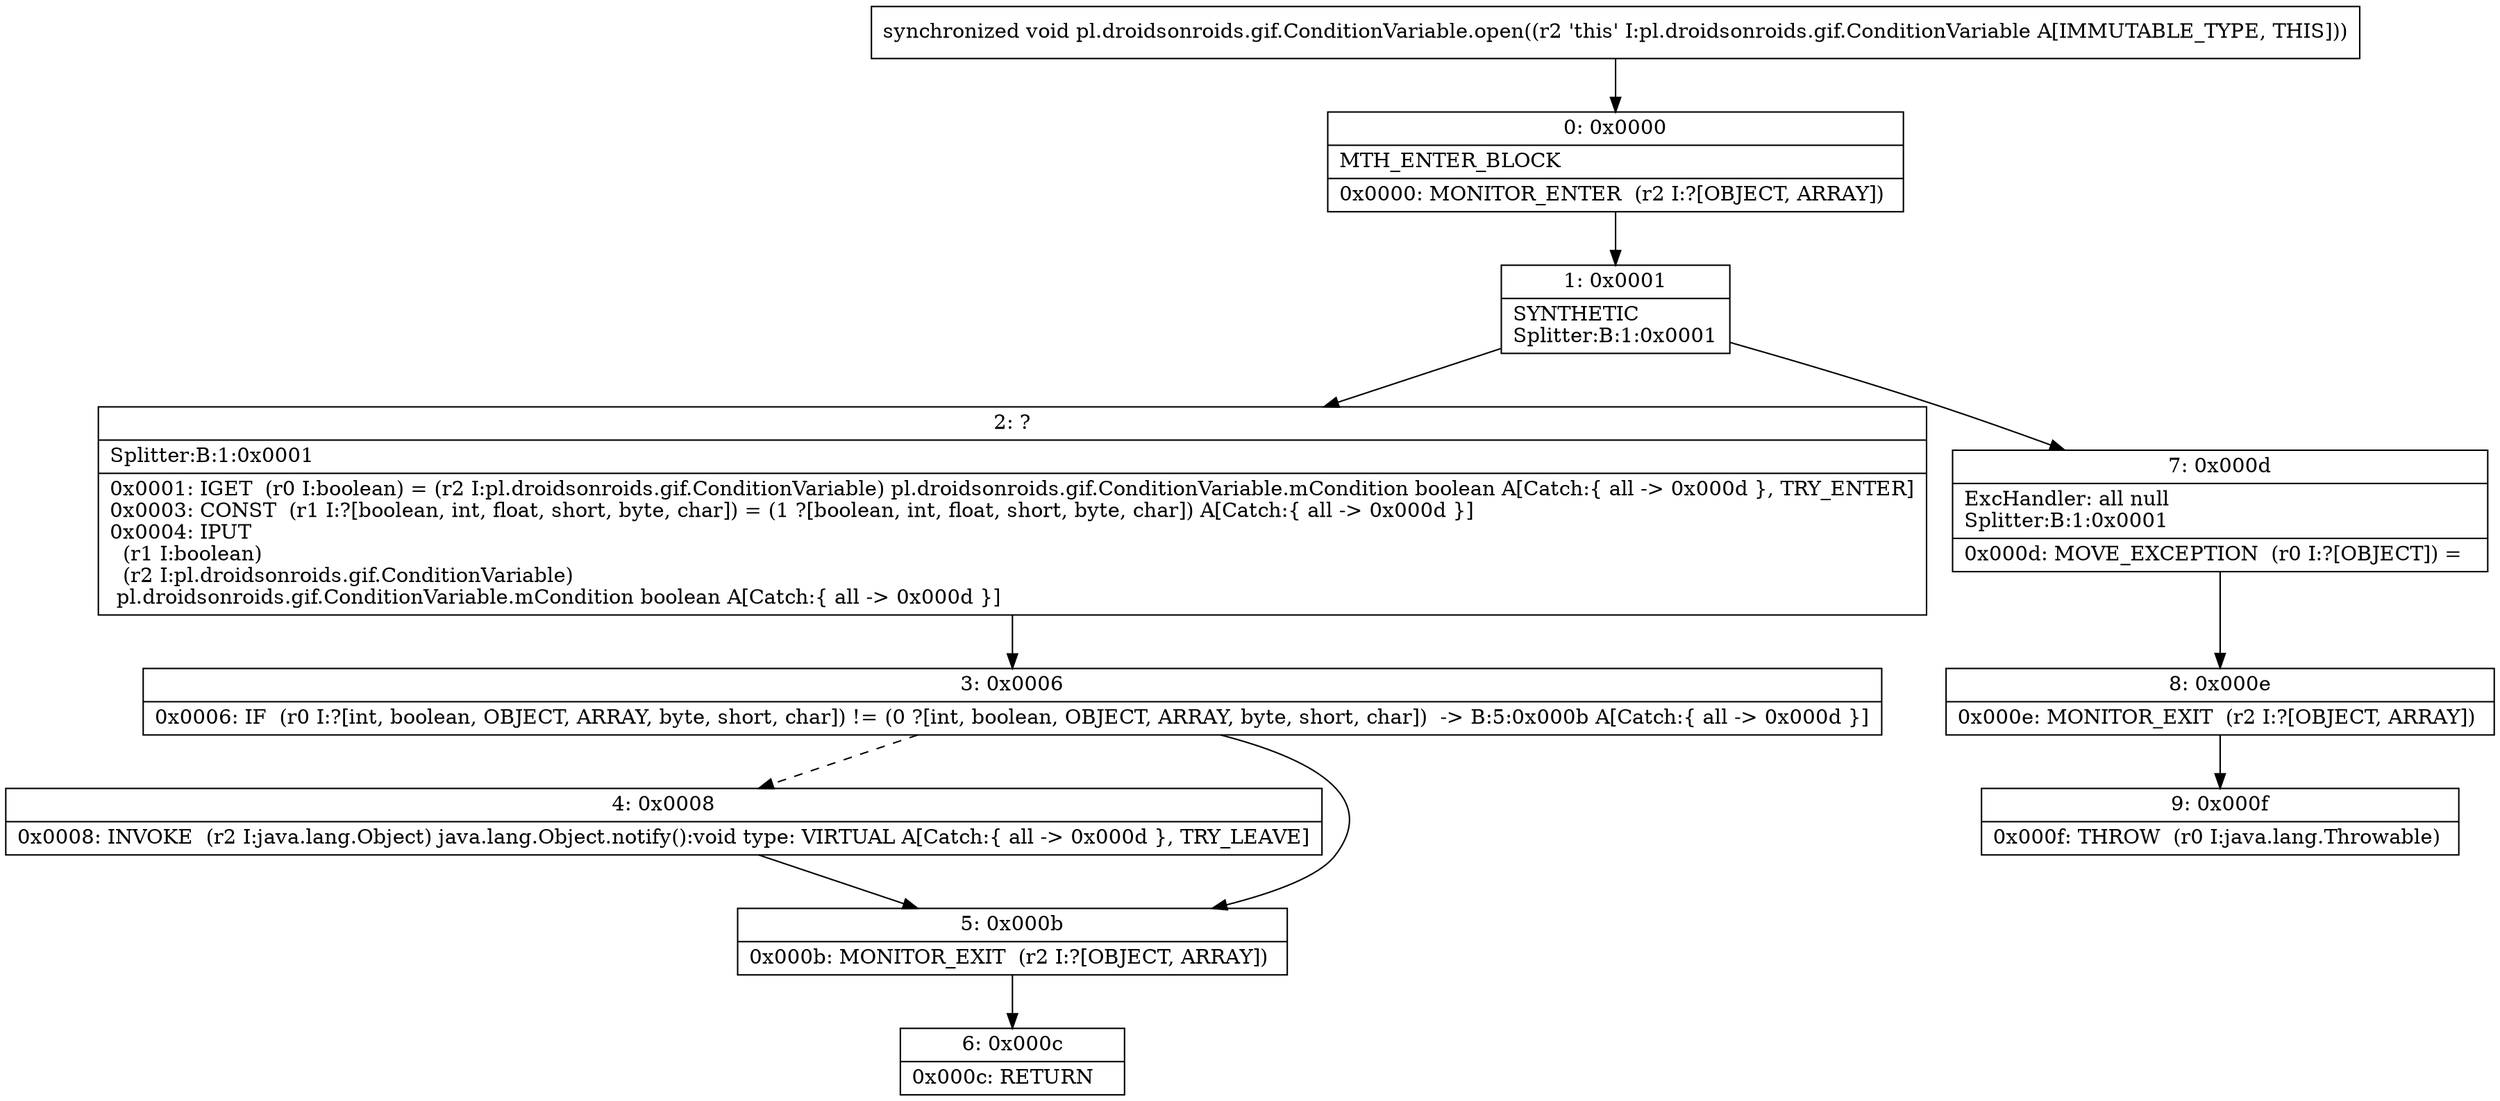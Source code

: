 digraph "CFG forpl.droidsonroids.gif.ConditionVariable.open()V" {
Node_0 [shape=record,label="{0\:\ 0x0000|MTH_ENTER_BLOCK\l|0x0000: MONITOR_ENTER  (r2 I:?[OBJECT, ARRAY]) \l}"];
Node_1 [shape=record,label="{1\:\ 0x0001|SYNTHETIC\lSplitter:B:1:0x0001\l}"];
Node_2 [shape=record,label="{2\:\ ?|Splitter:B:1:0x0001\l|0x0001: IGET  (r0 I:boolean) = (r2 I:pl.droidsonroids.gif.ConditionVariable) pl.droidsonroids.gif.ConditionVariable.mCondition boolean A[Catch:\{ all \-\> 0x000d \}, TRY_ENTER]\l0x0003: CONST  (r1 I:?[boolean, int, float, short, byte, char]) = (1 ?[boolean, int, float, short, byte, char]) A[Catch:\{ all \-\> 0x000d \}]\l0x0004: IPUT  \l  (r1 I:boolean)\l  (r2 I:pl.droidsonroids.gif.ConditionVariable)\l pl.droidsonroids.gif.ConditionVariable.mCondition boolean A[Catch:\{ all \-\> 0x000d \}]\l}"];
Node_3 [shape=record,label="{3\:\ 0x0006|0x0006: IF  (r0 I:?[int, boolean, OBJECT, ARRAY, byte, short, char]) != (0 ?[int, boolean, OBJECT, ARRAY, byte, short, char])  \-\> B:5:0x000b A[Catch:\{ all \-\> 0x000d \}]\l}"];
Node_4 [shape=record,label="{4\:\ 0x0008|0x0008: INVOKE  (r2 I:java.lang.Object) java.lang.Object.notify():void type: VIRTUAL A[Catch:\{ all \-\> 0x000d \}, TRY_LEAVE]\l}"];
Node_5 [shape=record,label="{5\:\ 0x000b|0x000b: MONITOR_EXIT  (r2 I:?[OBJECT, ARRAY]) \l}"];
Node_6 [shape=record,label="{6\:\ 0x000c|0x000c: RETURN   \l}"];
Node_7 [shape=record,label="{7\:\ 0x000d|ExcHandler: all null\lSplitter:B:1:0x0001\l|0x000d: MOVE_EXCEPTION  (r0 I:?[OBJECT]) =  \l}"];
Node_8 [shape=record,label="{8\:\ 0x000e|0x000e: MONITOR_EXIT  (r2 I:?[OBJECT, ARRAY]) \l}"];
Node_9 [shape=record,label="{9\:\ 0x000f|0x000f: THROW  (r0 I:java.lang.Throwable) \l}"];
MethodNode[shape=record,label="{synchronized void pl.droidsonroids.gif.ConditionVariable.open((r2 'this' I:pl.droidsonroids.gif.ConditionVariable A[IMMUTABLE_TYPE, THIS])) }"];
MethodNode -> Node_0;
Node_0 -> Node_1;
Node_1 -> Node_2;
Node_1 -> Node_7;
Node_2 -> Node_3;
Node_3 -> Node_4[style=dashed];
Node_3 -> Node_5;
Node_4 -> Node_5;
Node_5 -> Node_6;
Node_7 -> Node_8;
Node_8 -> Node_9;
}

